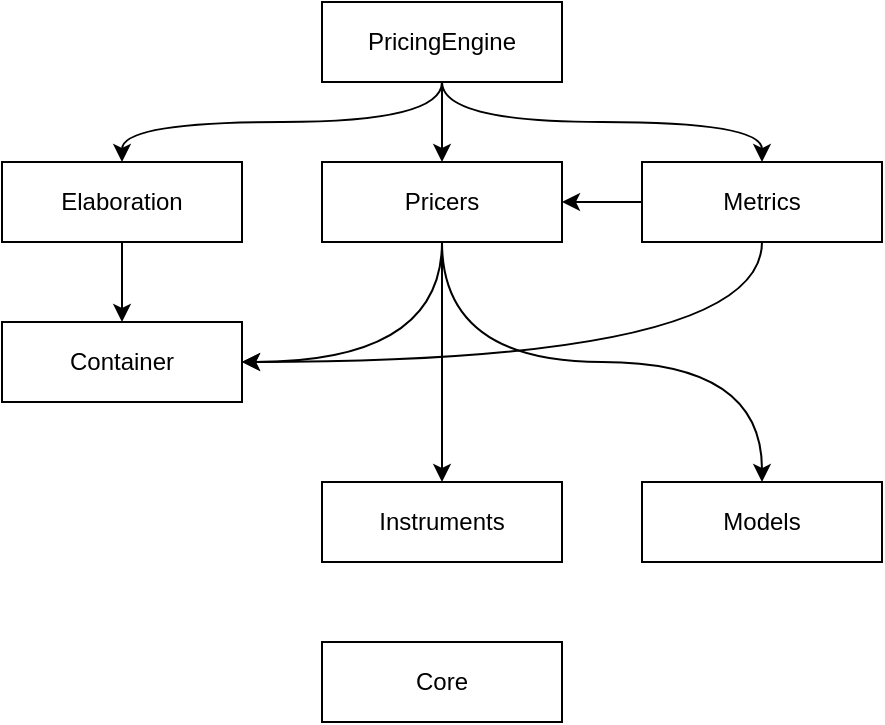 <mxfile version="14.8.5" type="github">
  <diagram id="CJ9HoI8bJgrRpVnL2h9T" name="Page-1">
    <mxGraphModel dx="946" dy="645" grid="1" gridSize="10" guides="1" tooltips="1" connect="1" arrows="1" fold="1" page="1" pageScale="1" pageWidth="827" pageHeight="1169" math="0" shadow="0">
      <root>
        <mxCell id="0" />
        <mxCell id="1" parent="0" />
        <mxCell id="5kxr-kfje3KNwf2SCr0R-2" value="Instruments" style="rounded=0;whiteSpace=wrap;html=1;" parent="1" vertex="1">
          <mxGeometry x="240" y="400" width="120" height="40" as="geometry" />
        </mxCell>
        <mxCell id="5kxr-kfje3KNwf2SCr0R-3" value="Models" style="rounded=0;whiteSpace=wrap;html=1;" parent="1" vertex="1">
          <mxGeometry x="400" y="400" width="120" height="40" as="geometry" />
        </mxCell>
        <mxCell id="5kxr-kfje3KNwf2SCr0R-4" value="Container" style="rounded=0;whiteSpace=wrap;html=1;" parent="1" vertex="1">
          <mxGeometry x="80" y="320" width="120" height="40" as="geometry" />
        </mxCell>
        <mxCell id="5kxr-kfje3KNwf2SCr0R-13" style="edgeStyle=none;rounded=0;orthogonalLoop=1;jettySize=auto;html=1;exitX=1;exitY=0.5;exitDx=0;exitDy=0;" parent="1" edge="1">
          <mxGeometry relative="1" as="geometry">
            <mxPoint x="430" y="460" as="sourcePoint" />
            <mxPoint x="430" y="460" as="targetPoint" />
          </mxGeometry>
        </mxCell>
        <mxCell id="5kxr-kfje3KNwf2SCr0R-14" style="edgeStyle=none;rounded=0;orthogonalLoop=1;jettySize=auto;html=1;exitX=1;exitY=0;exitDx=0;exitDy=0;" parent="1" edge="1">
          <mxGeometry relative="1" as="geometry">
            <mxPoint x="430" y="440" as="sourcePoint" />
            <mxPoint x="430" y="440" as="targetPoint" />
          </mxGeometry>
        </mxCell>
        <mxCell id="5kxr-kfje3KNwf2SCr0R-15" style="edgeStyle=none;rounded=0;orthogonalLoop=1;jettySize=auto;html=1;exitX=0;exitY=0.5;exitDx=0;exitDy=0;" parent="1" edge="1">
          <mxGeometry relative="1" as="geometry">
            <mxPoint x="240" y="460" as="sourcePoint" />
            <mxPoint x="240" y="460" as="targetPoint" />
          </mxGeometry>
        </mxCell>
        <mxCell id="5kxr-kfje3KNwf2SCr0R-16" style="edgeStyle=none;rounded=0;orthogonalLoop=1;jettySize=auto;html=1;exitX=1;exitY=0.5;exitDx=0;exitDy=0;" parent="1" edge="1">
          <mxGeometry relative="1" as="geometry">
            <mxPoint x="430" y="460" as="sourcePoint" />
            <mxPoint x="430" y="460" as="targetPoint" />
          </mxGeometry>
        </mxCell>
        <mxCell id="5kxr-kfje3KNwf2SCr0R-17" style="edgeStyle=none;rounded=0;orthogonalLoop=1;jettySize=auto;html=1;exitX=1;exitY=0.5;exitDx=0;exitDy=0;" parent="1" edge="1">
          <mxGeometry relative="1" as="geometry">
            <mxPoint x="430" y="460" as="sourcePoint" />
            <mxPoint x="430" y="460" as="targetPoint" />
          </mxGeometry>
        </mxCell>
        <mxCell id="5kxr-kfje3KNwf2SCr0R-18" style="edgeStyle=none;rounded=0;orthogonalLoop=1;jettySize=auto;html=1;exitX=1;exitY=0.75;exitDx=0;exitDy=0;" parent="1" edge="1">
          <mxGeometry relative="1" as="geometry">
            <mxPoint x="430" y="470" as="sourcePoint" />
            <mxPoint x="430" y="470" as="targetPoint" />
          </mxGeometry>
        </mxCell>
        <mxCell id="wW3y7NWhIM2HwU2-JFic-20" value="" style="edgeStyle=orthogonalEdgeStyle;curved=1;rounded=0;orthogonalLoop=1;jettySize=auto;html=1;" edge="1" parent="1" source="wW3y7NWhIM2HwU2-JFic-1" target="5kxr-kfje3KNwf2SCr0R-4">
          <mxGeometry relative="1" as="geometry" />
        </mxCell>
        <mxCell id="wW3y7NWhIM2HwU2-JFic-1" value="Elaboration" style="rounded=0;whiteSpace=wrap;html=1;" vertex="1" parent="1">
          <mxGeometry x="80" y="240" width="120" height="40" as="geometry" />
        </mxCell>
        <mxCell id="wW3y7NWhIM2HwU2-JFic-21" value="" style="edgeStyle=orthogonalEdgeStyle;curved=1;rounded=0;orthogonalLoop=1;jettySize=auto;html=1;" edge="1" parent="1" source="wW3y7NWhIM2HwU2-JFic-2" target="wW3y7NWhIM2HwU2-JFic-3">
          <mxGeometry relative="1" as="geometry" />
        </mxCell>
        <mxCell id="wW3y7NWhIM2HwU2-JFic-23" style="edgeStyle=orthogonalEdgeStyle;curved=1;rounded=0;orthogonalLoop=1;jettySize=auto;html=1;entryX=1;entryY=0.5;entryDx=0;entryDy=0;exitX=0.5;exitY=1;exitDx=0;exitDy=0;" edge="1" parent="1" source="wW3y7NWhIM2HwU2-JFic-2" target="5kxr-kfje3KNwf2SCr0R-4">
          <mxGeometry relative="1" as="geometry" />
        </mxCell>
        <mxCell id="wW3y7NWhIM2HwU2-JFic-2" value="Metrics" style="rounded=0;whiteSpace=wrap;html=1;" vertex="1" parent="1">
          <mxGeometry x="400" y="240" width="120" height="40" as="geometry" />
        </mxCell>
        <mxCell id="wW3y7NWhIM2HwU2-JFic-13" style="edgeStyle=orthogonalEdgeStyle;curved=1;rounded=0;orthogonalLoop=1;jettySize=auto;html=1;" edge="1" parent="1" source="wW3y7NWhIM2HwU2-JFic-3" target="5kxr-kfje3KNwf2SCr0R-2">
          <mxGeometry relative="1" as="geometry" />
        </mxCell>
        <mxCell id="wW3y7NWhIM2HwU2-JFic-14" style="edgeStyle=orthogonalEdgeStyle;curved=1;rounded=0;orthogonalLoop=1;jettySize=auto;html=1;exitX=0.5;exitY=1;exitDx=0;exitDy=0;" edge="1" parent="1" source="wW3y7NWhIM2HwU2-JFic-3" target="5kxr-kfje3KNwf2SCr0R-3">
          <mxGeometry relative="1" as="geometry" />
        </mxCell>
        <mxCell id="wW3y7NWhIM2HwU2-JFic-22" style="edgeStyle=orthogonalEdgeStyle;curved=1;rounded=0;orthogonalLoop=1;jettySize=auto;html=1;entryX=1;entryY=0.5;entryDx=0;entryDy=0;exitX=0.5;exitY=1;exitDx=0;exitDy=0;" edge="1" parent="1" source="wW3y7NWhIM2HwU2-JFic-3" target="5kxr-kfje3KNwf2SCr0R-4">
          <mxGeometry relative="1" as="geometry" />
        </mxCell>
        <mxCell id="wW3y7NWhIM2HwU2-JFic-3" value="Pricers" style="rounded=0;whiteSpace=wrap;html=1;" vertex="1" parent="1">
          <mxGeometry x="240" y="240" width="120" height="40" as="geometry" />
        </mxCell>
        <mxCell id="wW3y7NWhIM2HwU2-JFic-6" style="edgeStyle=orthogonalEdgeStyle;rounded=0;orthogonalLoop=1;jettySize=auto;html=1;entryX=0.5;entryY=0;entryDx=0;entryDy=0;curved=1;exitX=0.5;exitY=1;exitDx=0;exitDy=0;" edge="1" parent="1" source="wW3y7NWhIM2HwU2-JFic-4" target="wW3y7NWhIM2HwU2-JFic-2">
          <mxGeometry relative="1" as="geometry" />
        </mxCell>
        <mxCell id="wW3y7NWhIM2HwU2-JFic-7" style="edgeStyle=orthogonalEdgeStyle;rounded=0;orthogonalLoop=1;jettySize=auto;html=1;entryX=0.5;entryY=0;entryDx=0;entryDy=0;curved=1;" edge="1" parent="1" source="wW3y7NWhIM2HwU2-JFic-4" target="wW3y7NWhIM2HwU2-JFic-3">
          <mxGeometry relative="1" as="geometry" />
        </mxCell>
        <mxCell id="wW3y7NWhIM2HwU2-JFic-9" style="edgeStyle=orthogonalEdgeStyle;rounded=0;orthogonalLoop=1;jettySize=auto;html=1;curved=1;exitX=0.5;exitY=1;exitDx=0;exitDy=0;" edge="1" parent="1" source="wW3y7NWhIM2HwU2-JFic-4" target="wW3y7NWhIM2HwU2-JFic-1">
          <mxGeometry relative="1" as="geometry" />
        </mxCell>
        <mxCell id="wW3y7NWhIM2HwU2-JFic-4" value="PricingEngine" style="rounded=0;whiteSpace=wrap;html=1;" vertex="1" parent="1">
          <mxGeometry x="240" y="160" width="120" height="40" as="geometry" />
        </mxCell>
        <mxCell id="wW3y7NWhIM2HwU2-JFic-5" value="Core" style="rounded=0;whiteSpace=wrap;html=1;" vertex="1" parent="1">
          <mxGeometry x="240" y="480" width="120" height="40" as="geometry" />
        </mxCell>
      </root>
    </mxGraphModel>
  </diagram>
</mxfile>
